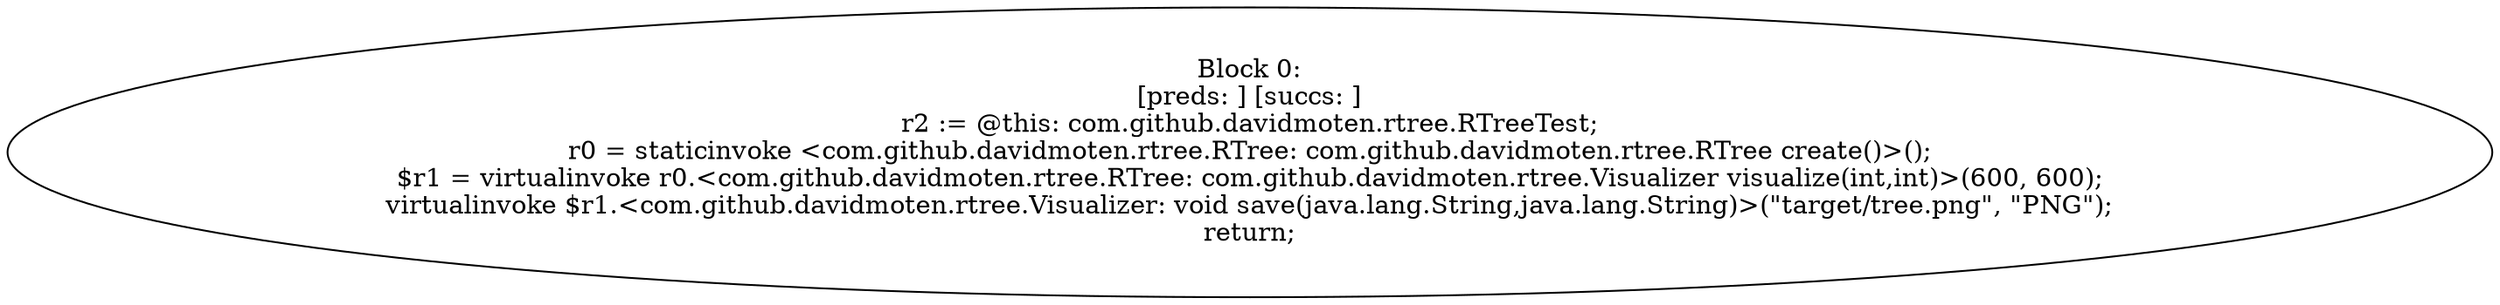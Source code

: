 digraph "unitGraph" {
    "Block 0:
[preds: ] [succs: ]
r2 := @this: com.github.davidmoten.rtree.RTreeTest;
r0 = staticinvoke <com.github.davidmoten.rtree.RTree: com.github.davidmoten.rtree.RTree create()>();
$r1 = virtualinvoke r0.<com.github.davidmoten.rtree.RTree: com.github.davidmoten.rtree.Visualizer visualize(int,int)>(600, 600);
virtualinvoke $r1.<com.github.davidmoten.rtree.Visualizer: void save(java.lang.String,java.lang.String)>(\"target/tree.png\", \"PNG\");
return;
"
}
